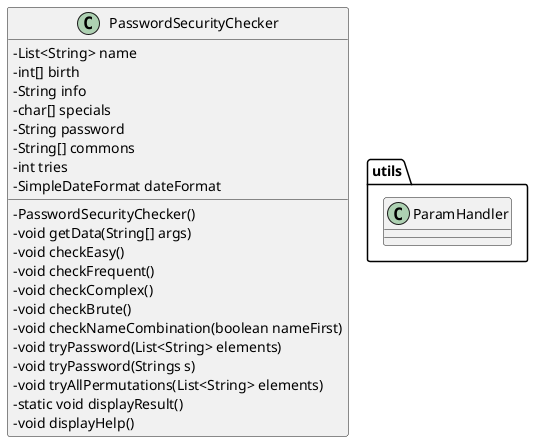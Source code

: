 @startuml "PasswordSecurityChecker"
skinparam classAttributeIconSize 0
class PasswordSecurityChecker{
    - List<String> name
    - int[] birth
    - String info
    - char[] specials
    - String password
    - String[] commons
    - int tries
    - SimpleDateFormat dateFormat
    - PasswordSecurityChecker()
    - void getData(String[] args)
    - void checkEasy()
    - void checkFrequent()
    - void checkComplex()
    - void checkBrute()
    - void checkNameCombination(boolean nameFirst)
    - void tryPassword(List<String> elements)
    - void tryPassword(Strings s)
    - void tryAllPermutations(List<String> elements)
    - static void displayResult()
    - void displayHelp()
}

class utils.ParamHandler


@enduml

@startuml
skinparam classAttributeIconSize 0
class PasswordSecurityChecker{
    - {static} dateFormat : SimpleDateFormat
    - {static} specials : String[]
    - handler : ParamHandler
    - name : List<String>
    - birth : int[]
    - tries : int
    - start : long
    - info : String
    - bruteString : String
    - PasswordSecurityChecker()
    - displayHelp() : void
    - getData(args : String[]) : void
    - isBirthValid() : boolean
    - checkEasy(useSpecials : boolean) : void
    - checkEasy() : void
    - checkFrequent() : void
    - checkComplex() : void
    - checkInfo() : void
    - checkBrute() : void
    - checkNameCombination(fullBirthYear : boolean, last2Digits : boolean, useSpecials : boolean) : void
    - tryAllPermutations(elements : List<String>, useSpecials : boolean) : void
    - tryPassword(elements : List<String>, useSpecials : boolean) : void
    - tryPassword(elements : List<String>) : void
    - tryPassword(s : String) : void
    tryPassword(s : String, brute : boolean) : void
    - displayResult(isPasswordFound : boolean, brute : boolean) : void
    + {static} main(args : String[]) : void
}
package utils{
    class Property{
        - property : String
        + Property(property : String, value : String)
        + getProperty() : String
        + getValue() : String
    }
    class ParamHandler{
        - PREFIX : String
        - args : HashMap<String,Arg>
        - flags : HashMap<String,Flag>
        + ParamHandler(prefix : String)
        + ParamHandler()
        + parse(params : String) : void
        + getStatus() : String
        + isComplete() : boolean
        + {static} propertyOf(property : String, value : String) : Property
        + addArg(argName : String, mandatory : boolean, type : String, properties : Property) : void
        + addArg(argName : String, mandatory : boolean, type : String, def : String, properties : Property) : void
        + addFlag(flagName : String, properties : Property) : void
        + isNull(argName : String) : boolean
        + getArg(argName : String) : String
        + getFlag(flagName : String) : boolean
        + setArg(name : String, value : String) : boolean
        + setFlag(name : String, value : boolean) : boolean
        + help(cmd : String, description : String) : String
    }
    package types{
        class Arg{
            properties : Property[]
            - mandatory : boolean
            - value : String
            + Arg(mandatory : boolean, type : String, def : String, properties : Property)
            + Arg(mandatory : boolean, type : String, properties : Property)
            + getValue() : String
            + isNull() : boolean
            + isMandatory() : boolean
            + setValue(value : String) : void
            + getDefault() : String
            + getType() : String
            + getProperties() : Property[]
            + hasProperties() : boolean
        }
        class Flag{
            - properties : Property[]
            - value : boolean
            + Flag(properties : Property)
            + setValue(value : boolean) : void
            + getValue() : boolean
            + getProperties() : Property[]
            + hasProperties() : boolean
        }
    }
}
PasswordSecurityChecker o-- utils.ParamHandler : handler
@enduml